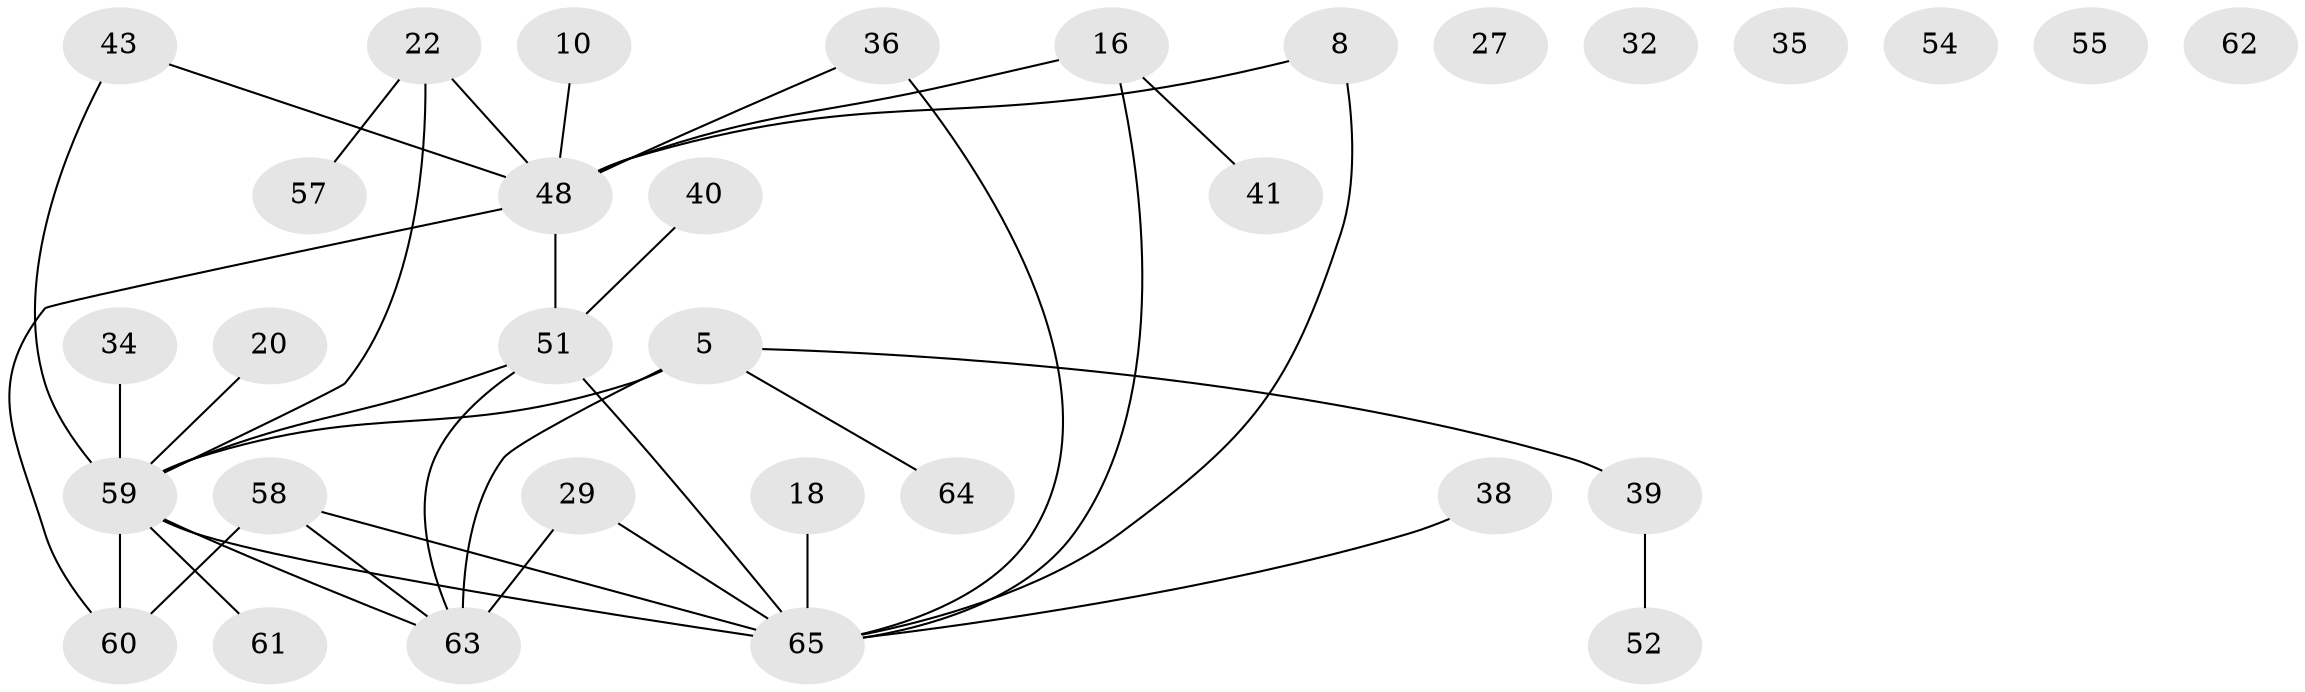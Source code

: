 // original degree distribution, {1: 0.2, 3: 0.2153846153846154, 2: 0.23076923076923078, 7: 0.03076923076923077, 6: 0.06153846153846154, 4: 0.12307692307692308, 5: 0.046153846153846156, 0: 0.09230769230769231}
// Generated by graph-tools (version 1.1) at 2025/40/03/09/25 04:40:09]
// undirected, 32 vertices, 37 edges
graph export_dot {
graph [start="1"]
  node [color=gray90,style=filled];
  5;
  8 [super="+1"];
  10;
  16;
  18;
  20;
  22;
  27;
  29;
  32;
  34 [super="+33"];
  35;
  36;
  38;
  39;
  40 [super="+24"];
  41;
  43 [super="+21"];
  48 [super="+7+25"];
  51 [super="+45+6"];
  52;
  54;
  55;
  57;
  58;
  59 [super="+11+56"];
  60 [super="+14+28+37"];
  61;
  62;
  63 [super="+15+47"];
  64 [super="+13"];
  65 [super="+30+26+49+50+12"];
  5 -- 39;
  5 -- 64 [weight=2];
  5 -- 63 [weight=3];
  5 -- 59;
  8 -- 48;
  8 -- 65;
  10 -- 48;
  16 -- 41;
  16 -- 48 [weight=2];
  16 -- 65;
  18 -- 65;
  20 -- 59;
  22 -- 48 [weight=2];
  22 -- 57;
  22 -- 59;
  29 -- 63;
  29 -- 65;
  34 -- 59;
  36 -- 48 [weight=2];
  36 -- 65 [weight=2];
  38 -- 65;
  39 -- 52;
  40 -- 51;
  43 -- 48;
  43 -- 59;
  48 -- 60 [weight=2];
  48 -- 51 [weight=3];
  51 -- 63;
  51 -- 59;
  51 -- 65 [weight=2];
  58 -- 60;
  58 -- 63;
  58 -- 65;
  59 -- 63;
  59 -- 60 [weight=5];
  59 -- 65;
  59 -- 61;
}
